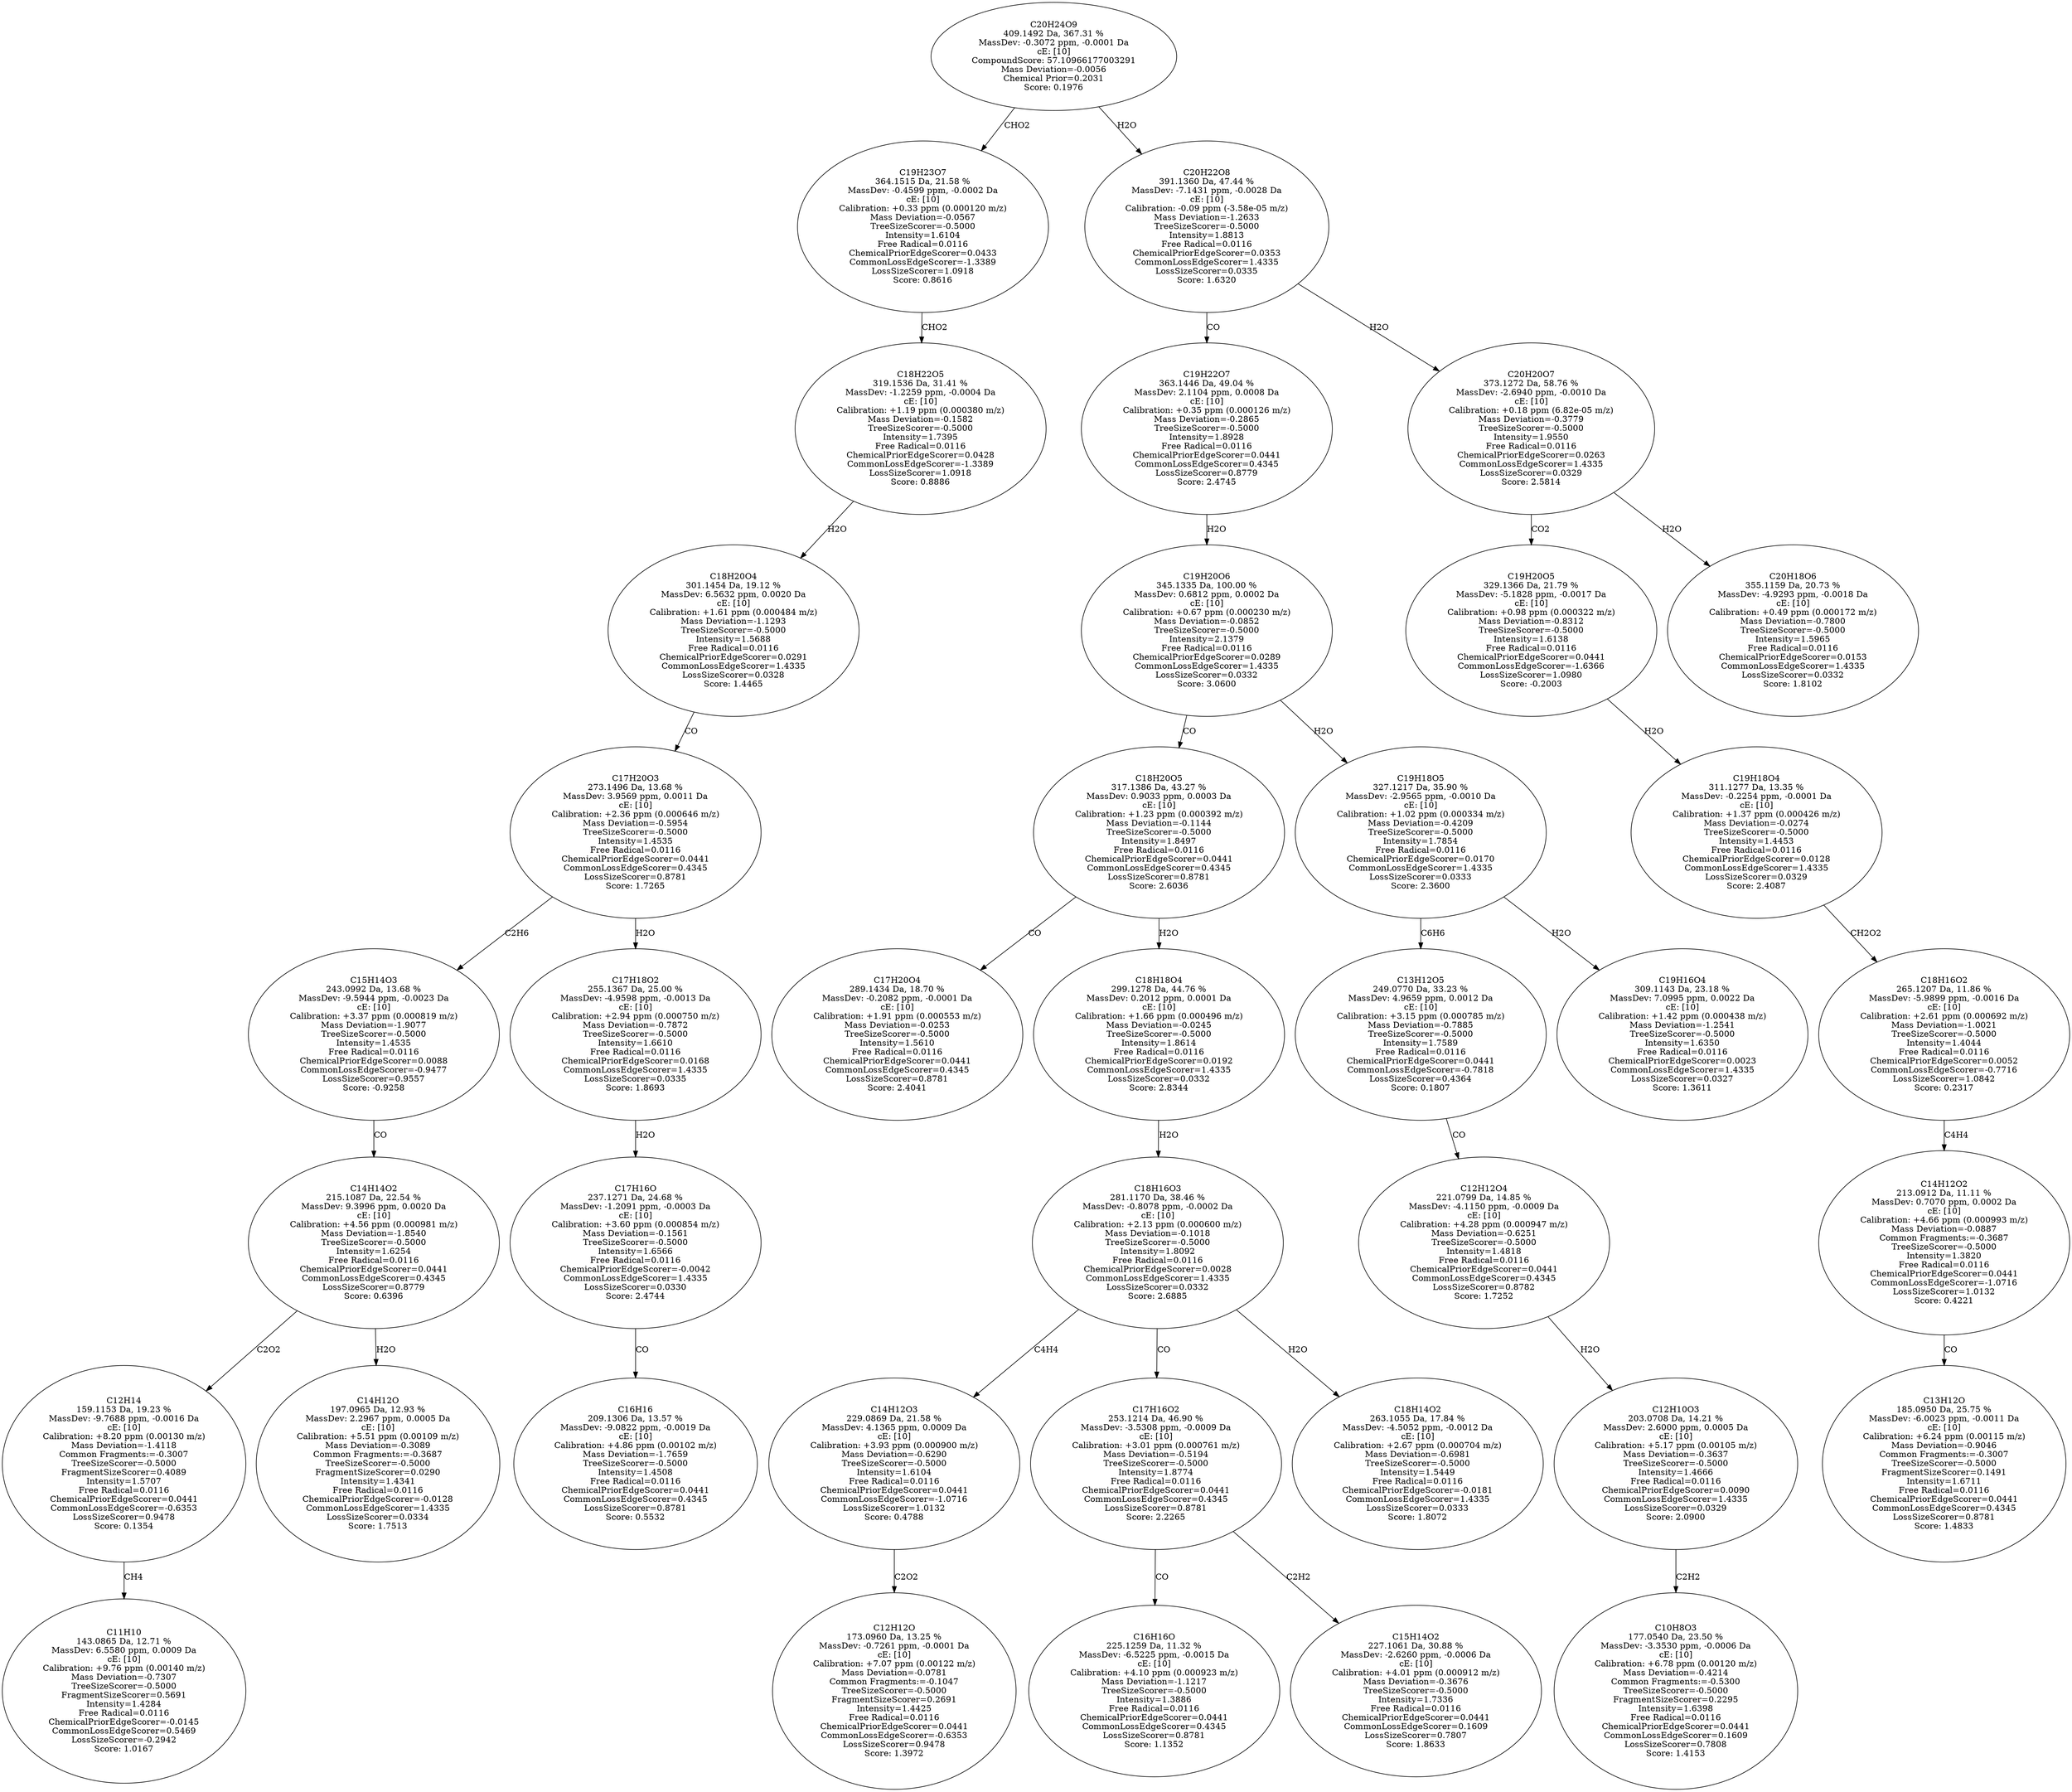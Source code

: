 strict digraph {
v1 [label="C11H10\n143.0865 Da, 12.71 %\nMassDev: 6.5580 ppm, 0.0009 Da\ncE: [10]\nCalibration: +9.76 ppm (0.00140 m/z)\nMass Deviation=-0.7307\nTreeSizeScorer=-0.5000\nFragmentSizeScorer=0.5691\nIntensity=1.4284\nFree Radical=0.0116\nChemicalPriorEdgeScorer=-0.0145\nCommonLossEdgeScorer=0.5469\nLossSizeScorer=-0.2942\nScore: 1.0167"];
v2 [label="C12H14\n159.1153 Da, 19.23 %\nMassDev: -9.7688 ppm, -0.0016 Da\ncE: [10]\nCalibration: +8.20 ppm (0.00130 m/z)\nMass Deviation=-1.4118\nCommon Fragments:=-0.3007\nTreeSizeScorer=-0.5000\nFragmentSizeScorer=0.4089\nIntensity=1.5707\nFree Radical=0.0116\nChemicalPriorEdgeScorer=0.0441\nCommonLossEdgeScorer=-0.6353\nLossSizeScorer=0.9478\nScore: 0.1354"];
v3 [label="C14H12O\n197.0965 Da, 12.93 %\nMassDev: 2.2967 ppm, 0.0005 Da\ncE: [10]\nCalibration: +5.51 ppm (0.00109 m/z)\nMass Deviation=-0.3089\nCommon Fragments:=-0.3687\nTreeSizeScorer=-0.5000\nFragmentSizeScorer=0.0290\nIntensity=1.4341\nFree Radical=0.0116\nChemicalPriorEdgeScorer=-0.0128\nCommonLossEdgeScorer=1.4335\nLossSizeScorer=0.0334\nScore: 1.7513"];
v4 [label="C14H14O2\n215.1087 Da, 22.54 %\nMassDev: 9.3996 ppm, 0.0020 Da\ncE: [10]\nCalibration: +4.56 ppm (0.000981 m/z)\nMass Deviation=-1.8540\nTreeSizeScorer=-0.5000\nIntensity=1.6254\nFree Radical=0.0116\nChemicalPriorEdgeScorer=0.0441\nCommonLossEdgeScorer=0.4345\nLossSizeScorer=0.8779\nScore: 0.6396"];
v5 [label="C15H14O3\n243.0992 Da, 13.68 %\nMassDev: -9.5944 ppm, -0.0023 Da\ncE: [10]\nCalibration: +3.37 ppm (0.000819 m/z)\nMass Deviation=-1.9077\nTreeSizeScorer=-0.5000\nIntensity=1.4535\nFree Radical=0.0116\nChemicalPriorEdgeScorer=0.0088\nCommonLossEdgeScorer=-0.9477\nLossSizeScorer=0.9557\nScore: -0.9258"];
v6 [label="C16H16\n209.1306 Da, 13.57 %\nMassDev: -9.0822 ppm, -0.0019 Da\ncE: [10]\nCalibration: +4.86 ppm (0.00102 m/z)\nMass Deviation=-1.7659\nTreeSizeScorer=-0.5000\nIntensity=1.4508\nFree Radical=0.0116\nChemicalPriorEdgeScorer=0.0441\nCommonLossEdgeScorer=0.4345\nLossSizeScorer=0.8781\nScore: 0.5532"];
v7 [label="C17H16O\n237.1271 Da, 24.68 %\nMassDev: -1.2091 ppm, -0.0003 Da\ncE: [10]\nCalibration: +3.60 ppm (0.000854 m/z)\nMass Deviation=-0.1561\nTreeSizeScorer=-0.5000\nIntensity=1.6566\nFree Radical=0.0116\nChemicalPriorEdgeScorer=-0.0042\nCommonLossEdgeScorer=1.4335\nLossSizeScorer=0.0330\nScore: 2.4744"];
v8 [label="C17H18O2\n255.1367 Da, 25.00 %\nMassDev: -4.9598 ppm, -0.0013 Da\ncE: [10]\nCalibration: +2.94 ppm (0.000750 m/z)\nMass Deviation=-0.7872\nTreeSizeScorer=-0.5000\nIntensity=1.6610\nFree Radical=0.0116\nChemicalPriorEdgeScorer=0.0168\nCommonLossEdgeScorer=1.4335\nLossSizeScorer=0.0335\nScore: 1.8693"];
v9 [label="C17H20O3\n273.1496 Da, 13.68 %\nMassDev: 3.9569 ppm, 0.0011 Da\ncE: [10]\nCalibration: +2.36 ppm (0.000646 m/z)\nMass Deviation=-0.5954\nTreeSizeScorer=-0.5000\nIntensity=1.4535\nFree Radical=0.0116\nChemicalPriorEdgeScorer=0.0441\nCommonLossEdgeScorer=0.4345\nLossSizeScorer=0.8781\nScore: 1.7265"];
v10 [label="C18H20O4\n301.1454 Da, 19.12 %\nMassDev: 6.5632 ppm, 0.0020 Da\ncE: [10]\nCalibration: +1.61 ppm (0.000484 m/z)\nMass Deviation=-1.1293\nTreeSizeScorer=-0.5000\nIntensity=1.5688\nFree Radical=0.0116\nChemicalPriorEdgeScorer=0.0291\nCommonLossEdgeScorer=1.4335\nLossSizeScorer=0.0328\nScore: 1.4465"];
v11 [label="C18H22O5\n319.1536 Da, 31.41 %\nMassDev: -1.2259 ppm, -0.0004 Da\ncE: [10]\nCalibration: +1.19 ppm (0.000380 m/z)\nMass Deviation=-0.1582\nTreeSizeScorer=-0.5000\nIntensity=1.7395\nFree Radical=0.0116\nChemicalPriorEdgeScorer=0.0428\nCommonLossEdgeScorer=-1.3389\nLossSizeScorer=1.0918\nScore: 0.8886"];
v12 [label="C19H23O7\n364.1515 Da, 21.58 %\nMassDev: -0.4599 ppm, -0.0002 Da\ncE: [10]\nCalibration: +0.33 ppm (0.000120 m/z)\nMass Deviation=-0.0567\nTreeSizeScorer=-0.5000\nIntensity=1.6104\nFree Radical=0.0116\nChemicalPriorEdgeScorer=0.0433\nCommonLossEdgeScorer=-1.3389\nLossSizeScorer=1.0918\nScore: 0.8616"];
v13 [label="C17H20O4\n289.1434 Da, 18.70 %\nMassDev: -0.2082 ppm, -0.0001 Da\ncE: [10]\nCalibration: +1.91 ppm (0.000553 m/z)\nMass Deviation=-0.0253\nTreeSizeScorer=-0.5000\nIntensity=1.5610\nFree Radical=0.0116\nChemicalPriorEdgeScorer=0.0441\nCommonLossEdgeScorer=0.4345\nLossSizeScorer=0.8781\nScore: 2.4041"];
v14 [label="C12H12O\n173.0960 Da, 13.25 %\nMassDev: -0.7261 ppm, -0.0001 Da\ncE: [10]\nCalibration: +7.07 ppm (0.00122 m/z)\nMass Deviation=-0.0781\nCommon Fragments:=-0.1047\nTreeSizeScorer=-0.5000\nFragmentSizeScorer=0.2691\nIntensity=1.4425\nFree Radical=0.0116\nChemicalPriorEdgeScorer=0.0441\nCommonLossEdgeScorer=-0.6353\nLossSizeScorer=0.9478\nScore: 1.3972"];
v15 [label="C14H12O3\n229.0869 Da, 21.58 %\nMassDev: 4.1365 ppm, 0.0009 Da\ncE: [10]\nCalibration: +3.93 ppm (0.000900 m/z)\nMass Deviation=-0.6290\nTreeSizeScorer=-0.5000\nIntensity=1.6104\nFree Radical=0.0116\nChemicalPriorEdgeScorer=0.0441\nCommonLossEdgeScorer=-1.0716\nLossSizeScorer=1.0132\nScore: 0.4788"];
v16 [label="C16H16O\n225.1259 Da, 11.32 %\nMassDev: -6.5225 ppm, -0.0015 Da\ncE: [10]\nCalibration: +4.10 ppm (0.000923 m/z)\nMass Deviation=-1.1217\nTreeSizeScorer=-0.5000\nIntensity=1.3886\nFree Radical=0.0116\nChemicalPriorEdgeScorer=0.0441\nCommonLossEdgeScorer=0.4345\nLossSizeScorer=0.8781\nScore: 1.1352"];
v17 [label="C15H14O2\n227.1061 Da, 30.88 %\nMassDev: -2.6260 ppm, -0.0006 Da\ncE: [10]\nCalibration: +4.01 ppm (0.000912 m/z)\nMass Deviation=-0.3676\nTreeSizeScorer=-0.5000\nIntensity=1.7336\nFree Radical=0.0116\nChemicalPriorEdgeScorer=0.0441\nCommonLossEdgeScorer=0.1609\nLossSizeScorer=0.7807\nScore: 1.8633"];
v18 [label="C17H16O2\n253.1214 Da, 46.90 %\nMassDev: -3.5308 ppm, -0.0009 Da\ncE: [10]\nCalibration: +3.01 ppm (0.000761 m/z)\nMass Deviation=-0.5194\nTreeSizeScorer=-0.5000\nIntensity=1.8774\nFree Radical=0.0116\nChemicalPriorEdgeScorer=0.0441\nCommonLossEdgeScorer=0.4345\nLossSizeScorer=0.8781\nScore: 2.2265"];
v19 [label="C18H14O2\n263.1055 Da, 17.84 %\nMassDev: -4.5052 ppm, -0.0012 Da\ncE: [10]\nCalibration: +2.67 ppm (0.000704 m/z)\nMass Deviation=-0.6981\nTreeSizeScorer=-0.5000\nIntensity=1.5449\nFree Radical=0.0116\nChemicalPriorEdgeScorer=-0.0181\nCommonLossEdgeScorer=1.4335\nLossSizeScorer=0.0333\nScore: 1.8072"];
v20 [label="C18H16O3\n281.1170 Da, 38.46 %\nMassDev: -0.8078 ppm, -0.0002 Da\ncE: [10]\nCalibration: +2.13 ppm (0.000600 m/z)\nMass Deviation=-0.1018\nTreeSizeScorer=-0.5000\nIntensity=1.8092\nFree Radical=0.0116\nChemicalPriorEdgeScorer=0.0028\nCommonLossEdgeScorer=1.4335\nLossSizeScorer=0.0332\nScore: 2.6885"];
v21 [label="C18H18O4\n299.1278 Da, 44.76 %\nMassDev: 0.2012 ppm, 0.0001 Da\ncE: [10]\nCalibration: +1.66 ppm (0.000496 m/z)\nMass Deviation=-0.0245\nTreeSizeScorer=-0.5000\nIntensity=1.8614\nFree Radical=0.0116\nChemicalPriorEdgeScorer=0.0192\nCommonLossEdgeScorer=1.4335\nLossSizeScorer=0.0332\nScore: 2.8344"];
v22 [label="C18H20O5\n317.1386 Da, 43.27 %\nMassDev: 0.9033 ppm, 0.0003 Da\ncE: [10]\nCalibration: +1.23 ppm (0.000392 m/z)\nMass Deviation=-0.1144\nTreeSizeScorer=-0.5000\nIntensity=1.8497\nFree Radical=0.0116\nChemicalPriorEdgeScorer=0.0441\nCommonLossEdgeScorer=0.4345\nLossSizeScorer=0.8781\nScore: 2.6036"];
v23 [label="C10H8O3\n177.0540 Da, 23.50 %\nMassDev: -3.3530 ppm, -0.0006 Da\ncE: [10]\nCalibration: +6.78 ppm (0.00120 m/z)\nMass Deviation=-0.4214\nCommon Fragments:=-0.5300\nTreeSizeScorer=-0.5000\nFragmentSizeScorer=0.2295\nIntensity=1.6398\nFree Radical=0.0116\nChemicalPriorEdgeScorer=0.0441\nCommonLossEdgeScorer=0.1609\nLossSizeScorer=0.7808\nScore: 1.4153"];
v24 [label="C12H10O3\n203.0708 Da, 14.21 %\nMassDev: 2.6000 ppm, 0.0005 Da\ncE: [10]\nCalibration: +5.17 ppm (0.00105 m/z)\nMass Deviation=-0.3637\nTreeSizeScorer=-0.5000\nIntensity=1.4666\nFree Radical=0.0116\nChemicalPriorEdgeScorer=0.0090\nCommonLossEdgeScorer=1.4335\nLossSizeScorer=0.0329\nScore: 2.0900"];
v25 [label="C12H12O4\n221.0799 Da, 14.85 %\nMassDev: -4.1150 ppm, -0.0009 Da\ncE: [10]\nCalibration: +4.28 ppm (0.000947 m/z)\nMass Deviation=-0.6251\nTreeSizeScorer=-0.5000\nIntensity=1.4818\nFree Radical=0.0116\nChemicalPriorEdgeScorer=0.0441\nCommonLossEdgeScorer=0.4345\nLossSizeScorer=0.8782\nScore: 1.7252"];
v26 [label="C13H12O5\n249.0770 Da, 33.23 %\nMassDev: 4.9659 ppm, 0.0012 Da\ncE: [10]\nCalibration: +3.15 ppm (0.000785 m/z)\nMass Deviation=-0.7885\nTreeSizeScorer=-0.5000\nIntensity=1.7589\nFree Radical=0.0116\nChemicalPriorEdgeScorer=0.0441\nCommonLossEdgeScorer=-0.7818\nLossSizeScorer=0.4364\nScore: 0.1807"];
v27 [label="C19H16O4\n309.1143 Da, 23.18 %\nMassDev: 7.0995 ppm, 0.0022 Da\ncE: [10]\nCalibration: +1.42 ppm (0.000438 m/z)\nMass Deviation=-1.2541\nTreeSizeScorer=-0.5000\nIntensity=1.6350\nFree Radical=0.0116\nChemicalPriorEdgeScorer=0.0023\nCommonLossEdgeScorer=1.4335\nLossSizeScorer=0.0327\nScore: 1.3611"];
v28 [label="C19H18O5\n327.1217 Da, 35.90 %\nMassDev: -2.9565 ppm, -0.0010 Da\ncE: [10]\nCalibration: +1.02 ppm (0.000334 m/z)\nMass Deviation=-0.4209\nTreeSizeScorer=-0.5000\nIntensity=1.7854\nFree Radical=0.0116\nChemicalPriorEdgeScorer=0.0170\nCommonLossEdgeScorer=1.4335\nLossSizeScorer=0.0333\nScore: 2.3600"];
v29 [label="C19H20O6\n345.1335 Da, 100.00 %\nMassDev: 0.6812 ppm, 0.0002 Da\ncE: [10]\nCalibration: +0.67 ppm (0.000230 m/z)\nMass Deviation=-0.0852\nTreeSizeScorer=-0.5000\nIntensity=2.1379\nFree Radical=0.0116\nChemicalPriorEdgeScorer=0.0289\nCommonLossEdgeScorer=1.4335\nLossSizeScorer=0.0332\nScore: 3.0600"];
v30 [label="C19H22O7\n363.1446 Da, 49.04 %\nMassDev: 2.1104 ppm, 0.0008 Da\ncE: [10]\nCalibration: +0.35 ppm (0.000126 m/z)\nMass Deviation=-0.2865\nTreeSizeScorer=-0.5000\nIntensity=1.8928\nFree Radical=0.0116\nChemicalPriorEdgeScorer=0.0441\nCommonLossEdgeScorer=0.4345\nLossSizeScorer=0.8779\nScore: 2.4745"];
v31 [label="C13H12O\n185.0950 Da, 25.75 %\nMassDev: -6.0023 ppm, -0.0011 Da\ncE: [10]\nCalibration: +6.24 ppm (0.00115 m/z)\nMass Deviation=-0.9046\nCommon Fragments:=-0.3007\nTreeSizeScorer=-0.5000\nFragmentSizeScorer=0.1491\nIntensity=1.6711\nFree Radical=0.0116\nChemicalPriorEdgeScorer=0.0441\nCommonLossEdgeScorer=0.4345\nLossSizeScorer=0.8781\nScore: 1.4833"];
v32 [label="C14H12O2\n213.0912 Da, 11.11 %\nMassDev: 0.7070 ppm, 0.0002 Da\ncE: [10]\nCalibration: +4.66 ppm (0.000993 m/z)\nMass Deviation=-0.0887\nCommon Fragments:=-0.3687\nTreeSizeScorer=-0.5000\nIntensity=1.3820\nFree Radical=0.0116\nChemicalPriorEdgeScorer=0.0441\nCommonLossEdgeScorer=-1.0716\nLossSizeScorer=1.0132\nScore: 0.4221"];
v33 [label="C18H16O2\n265.1207 Da, 11.86 %\nMassDev: -5.9899 ppm, -0.0016 Da\ncE: [10]\nCalibration: +2.61 ppm (0.000692 m/z)\nMass Deviation=-1.0021\nTreeSizeScorer=-0.5000\nIntensity=1.4044\nFree Radical=0.0116\nChemicalPriorEdgeScorer=0.0052\nCommonLossEdgeScorer=-0.7716\nLossSizeScorer=1.0842\nScore: 0.2317"];
v34 [label="C19H18O4\n311.1277 Da, 13.35 %\nMassDev: -0.2254 ppm, -0.0001 Da\ncE: [10]\nCalibration: +1.37 ppm (0.000426 m/z)\nMass Deviation=-0.0274\nTreeSizeScorer=-0.5000\nIntensity=1.4453\nFree Radical=0.0116\nChemicalPriorEdgeScorer=0.0128\nCommonLossEdgeScorer=1.4335\nLossSizeScorer=0.0329\nScore: 2.4087"];
v35 [label="C19H20O5\n329.1366 Da, 21.79 %\nMassDev: -5.1828 ppm, -0.0017 Da\ncE: [10]\nCalibration: +0.98 ppm (0.000322 m/z)\nMass Deviation=-0.8312\nTreeSizeScorer=-0.5000\nIntensity=1.6138\nFree Radical=0.0116\nChemicalPriorEdgeScorer=0.0441\nCommonLossEdgeScorer=-1.6366\nLossSizeScorer=1.0980\nScore: -0.2003"];
v36 [label="C20H18O6\n355.1159 Da, 20.73 %\nMassDev: -4.9293 ppm, -0.0018 Da\ncE: [10]\nCalibration: +0.49 ppm (0.000172 m/z)\nMass Deviation=-0.7800\nTreeSizeScorer=-0.5000\nIntensity=1.5965\nFree Radical=0.0116\nChemicalPriorEdgeScorer=0.0153\nCommonLossEdgeScorer=1.4335\nLossSizeScorer=0.0332\nScore: 1.8102"];
v37 [label="C20H20O7\n373.1272 Da, 58.76 %\nMassDev: -2.6940 ppm, -0.0010 Da\ncE: [10]\nCalibration: +0.18 ppm (6.82e-05 m/z)\nMass Deviation=-0.3779\nTreeSizeScorer=-0.5000\nIntensity=1.9550\nFree Radical=0.0116\nChemicalPriorEdgeScorer=0.0263\nCommonLossEdgeScorer=1.4335\nLossSizeScorer=0.0329\nScore: 2.5814"];
v38 [label="C20H22O8\n391.1360 Da, 47.44 %\nMassDev: -7.1431 ppm, -0.0028 Da\ncE: [10]\nCalibration: -0.09 ppm (-3.58e-05 m/z)\nMass Deviation=-1.2633\nTreeSizeScorer=-0.5000\nIntensity=1.8813\nFree Radical=0.0116\nChemicalPriorEdgeScorer=0.0353\nCommonLossEdgeScorer=1.4335\nLossSizeScorer=0.0335\nScore: 1.6320"];
v39 [label="C20H24O9\n409.1492 Da, 367.31 %\nMassDev: -0.3072 ppm, -0.0001 Da\ncE: [10]\nCompoundScore: 57.10966177003291\nMass Deviation=-0.0056\nChemical Prior=0.2031\nScore: 0.1976"];
v2 -> v1 [label="CH4"];
v4 -> v2 [label="C2O2"];
v4 -> v3 [label="H2O"];
v5 -> v4 [label="CO"];
v9 -> v5 [label="C2H6"];
v7 -> v6 [label="CO"];
v8 -> v7 [label="H2O"];
v9 -> v8 [label="H2O"];
v10 -> v9 [label="CO"];
v11 -> v10 [label="H2O"];
v12 -> v11 [label="CHO2"];
v39 -> v12 [label="CHO2"];
v22 -> v13 [label="CO"];
v15 -> v14 [label="C2O2"];
v20 -> v15 [label="C4H4"];
v18 -> v16 [label="CO"];
v18 -> v17 [label="C2H2"];
v20 -> v18 [label="CO"];
v20 -> v19 [label="H2O"];
v21 -> v20 [label="H2O"];
v22 -> v21 [label="H2O"];
v29 -> v22 [label="CO"];
v24 -> v23 [label="C2H2"];
v25 -> v24 [label="H2O"];
v26 -> v25 [label="CO"];
v28 -> v26 [label="C6H6"];
v28 -> v27 [label="H2O"];
v29 -> v28 [label="H2O"];
v30 -> v29 [label="H2O"];
v38 -> v30 [label="CO"];
v32 -> v31 [label="CO"];
v33 -> v32 [label="C4H4"];
v34 -> v33 [label="CH2O2"];
v35 -> v34 [label="H2O"];
v37 -> v35 [label="CO2"];
v37 -> v36 [label="H2O"];
v38 -> v37 [label="H2O"];
v39 -> v38 [label="H2O"];
}